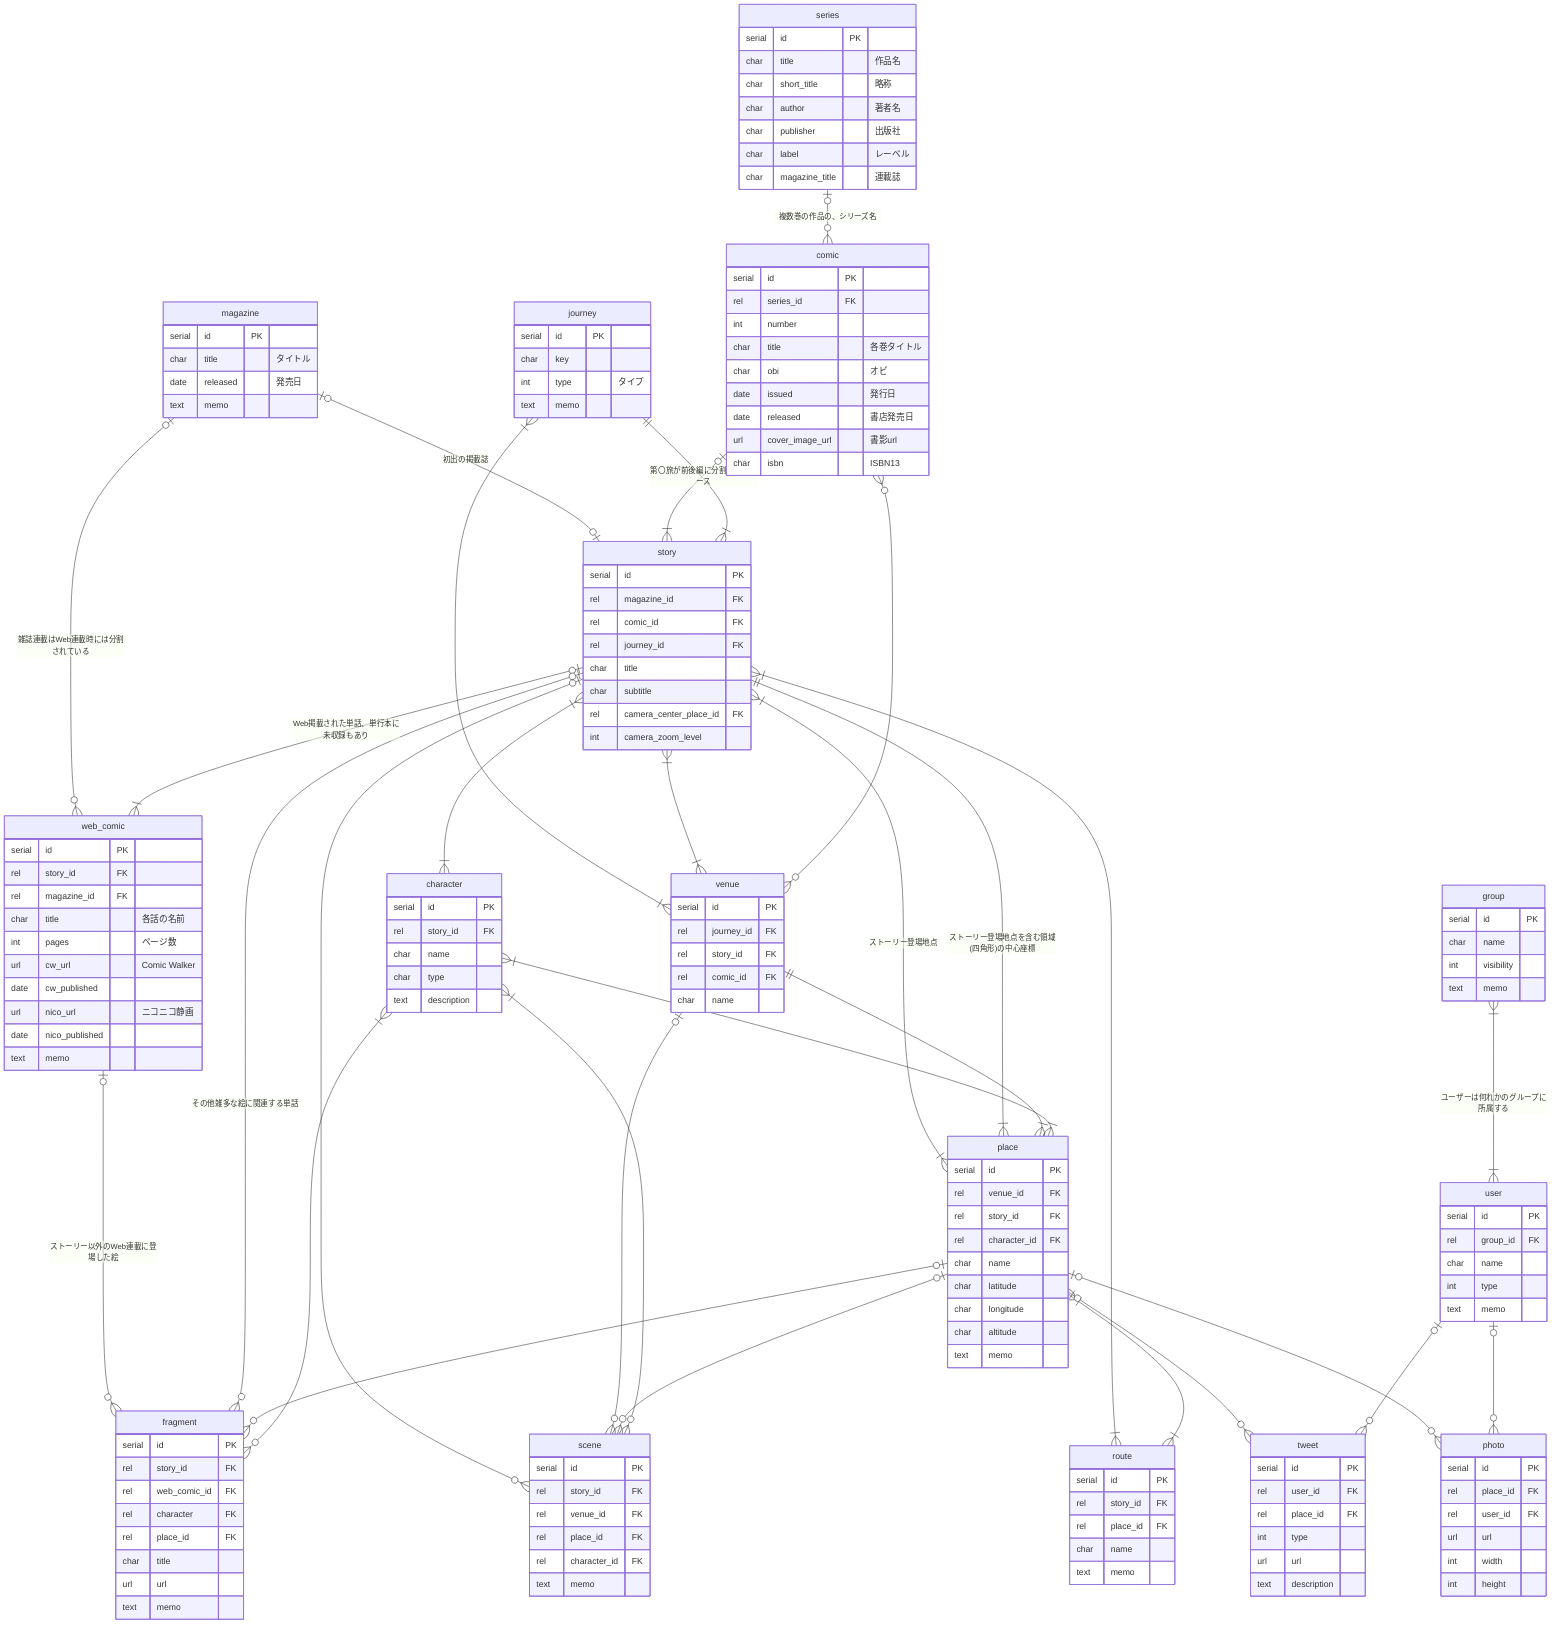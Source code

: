 erDiagram
    series |o--o{ comic : "複数巻の作品の、シリーズ名"
    %% 雑誌に載らないストーリー、掲載がない号もある
    magazine |o--o| story : "初出の掲載誌"
    magazine |o--o{ web_comic : "雑誌連載はWeb連載時には分割されている"
    story |o--|{ web_comic : "Web掲載された単話、単行本に未収録もあり"
    web_comic |o--o{ fragment : "ストーリー以外のWeb連載に登場した絵"
    comic |o--|{ story : ""
    journey ||--|{ story : "第〇旅が前後編に分割されるケース"
    journey }|--|{ venue : ""
    story |o--o{ fragment : "その他雑多な絵に関連する単話"
    story |o--o{ scene : ""
    story }|--|{ venue : ""
    story }|--|{ place : "ストーリー登場地点"
    %% camera_center_place_id
    story ||--|{ place : "ストーリー登場地点を含む領域(四角形)の中心座標"
    story }|--|{ route : ""
    story }|--|{ character : ""
    place }|--|{ route : ""
    venue ||--|{ place : ""
    venue |o--o{ scene : ""
    comic }o--o{ venue : ""
    place |o--o{ fragment : ""
    place |o--o{ scene : ""
    place |o--o{ tweet : ""
    place |o--o{ photo : ""
    character }|--|{ place : ""
    character }|--o{ fragment : ""
    character }|--o{ scene : ""
    user |o--o{ tweet : ""
    user |o--o{ photo : ""
    group }|--|{ user : "ユーザーは何れかのグループに所属する"


%% series
series {
    serial id PK
    %% 正確な作品の名称
    char title "作品名"
    %% 略称や通称で代表的なもの
    char short_title "略称"
    char author "著者名"
    %% 出版社 例：KADOKAWA
    char publisher "出版社"
    %% コミック・シリーズのレーベル名称 例：電撃コミックスNEXT
    char label "レーベル"
    %% 雑誌連載の誌名か、Web連載のレーベル名称
    char magazine_title "連載誌"
}

%% comic 単行本 1巻、2巻、…。単巻のみの場合はseries_id=NULL
comic {
    serial id PK
    %% series comic one2many
    rel series_id FK
    %% 第n巻
    int number
    %% 例：ざつ旅-That's Journey- 1
    char title "各巻タイトル"
    %% 特徴的な帯の文言
    char obi "オビ"
    %% 巻末の奥付にある、初版発行日
    date issued "発行日"
    date released "書店発売日"
    %% 版元ドットコムの書誌情報DBより
    url cover_image_url "書影url"
    char isbn "ISBN13"
}

%% web_comic Web連載 第1旅(1)、番外旅、一枚モノ、…
web_comic {
    serial id PK
    %% story web_comic one2many
    rel story_id FK
    %% magazine web_comic one2many
    rel magazine_id FK
    char title "各話の名前"
    int pages "ページ数"
    url cw_url "Comic Walker"
    date cw_published
    url nico_url "ニコニコ静画"
    date nico_published
    text memo
}

%% magazine 雑誌連載 マオウ
magazine {
    serial id PK
    %% 雑誌のタイトル 例：電撃マオウ 2020年1月号
    char title "タイトル"
    %% 書店等での発売日 ※タイトルの月の2か月前27日前後
    date released "発売日"
    text memo
}

%% fragment その他媒体 表紙カラー、店舗特典、ポスター。コミック収録と未収録がある
fragment {
    serial id PK
    %% story fragment one2many
    rel story_id FK
    %% web_comic fragment one2many
    rel web_comic_id FK
    %% character fragment many2many
    rel character FK
    %% place fragment one2many
    rel place_id FK
    char title
    url url
    text memo
}

%% journey 第〇旅、番外旅
journey {
    serial id PK
    char key
    %% 1:本編 2:番外旅 9:その他
    int type "タイプ"
    text memo
}

%% story 単行本の単話 第〇旅前編、第〇旅後編。コミック未収録もある
story {
    serial id PK
    %% magazine story one2one
    rel magazine_id FK
    %% comic story one2many
    rel comic_id FK
    %% journey story one2many
    rel journey_id FK
    char title
    char subtitle
    %% place story one2many このストーリーに登場する主な地点をすべて包含するような範囲（四角形）の中心
    rel camera_center_place_id FK
    int camera_zoom_level
}

%% venue 目的地 会津、松島、那須、…
venue {
    serial id PK
    %% journey venue many2many
    rel journey_id FK
    %% story venue many2many
    rel story_id FK
    %% comic venue many2many
    rel comic_id FK
    char name
}

%% place 場所 東京駅の顔出しパネル、登場店舗、宿泊場所、観光名所、施設、交通拠点
place {
    serial id PK
    %% venue place one2many
    rel venue_id FK
    %% story place many2many
    rel story_id FK
    %% character place many2many
    rel character_id FK
    char name
    char latitude
    char longitude
    char altitude
    text memo
}

%% route 経路 placeを組み合わせて経路とする
route {
    serial id PK
    %% story route many2many
    rel story_id FK
    %% place route many2many
    rel place_id FK
    char name
    text memo
}

%% character キャラクター 主要5人、編集部、他
character {
    serial id PK
    %% story character many2many
    rel story_id FK
    char name
    char type
    text description
}

%% scene シーン 名シーン、ざつ旅ARのマーカー
scene {
    serial id PK
    %% story scene one2many
    rel story_id FK
    %% venue scene one2many
    rel venue_id FK
    %% place scene one2many
    rel place_id FK
    %% character scene many2many
    rel character_id FK
    text memo
}

%% photo flickr (google place photo api有料)
photo {
    serial id PK
    %% place photo one2many
    rel place_id FK
    %% user photo one2many
    rel user_id FK
    url url
    int width
    int height
}

%% tweet Twitter 石坂さん、鈴ヶ森さん、読者等、無関係
tweet {
    serial id PK
    %% user tweet one2many
    rel user_id FK
    %% place tweet one2many
    rel place_id FK
    int type
    url url
    text description
}

%% user ユーザー 利用者
user {
    serial id PK
    %% group user many2many
    rel group_id FK
    char name
    int type
    text memo
}

%% group グループ
group {
    serial id PK
    char name
    int visibility
    text memo
}

%% role
%% permission 権限